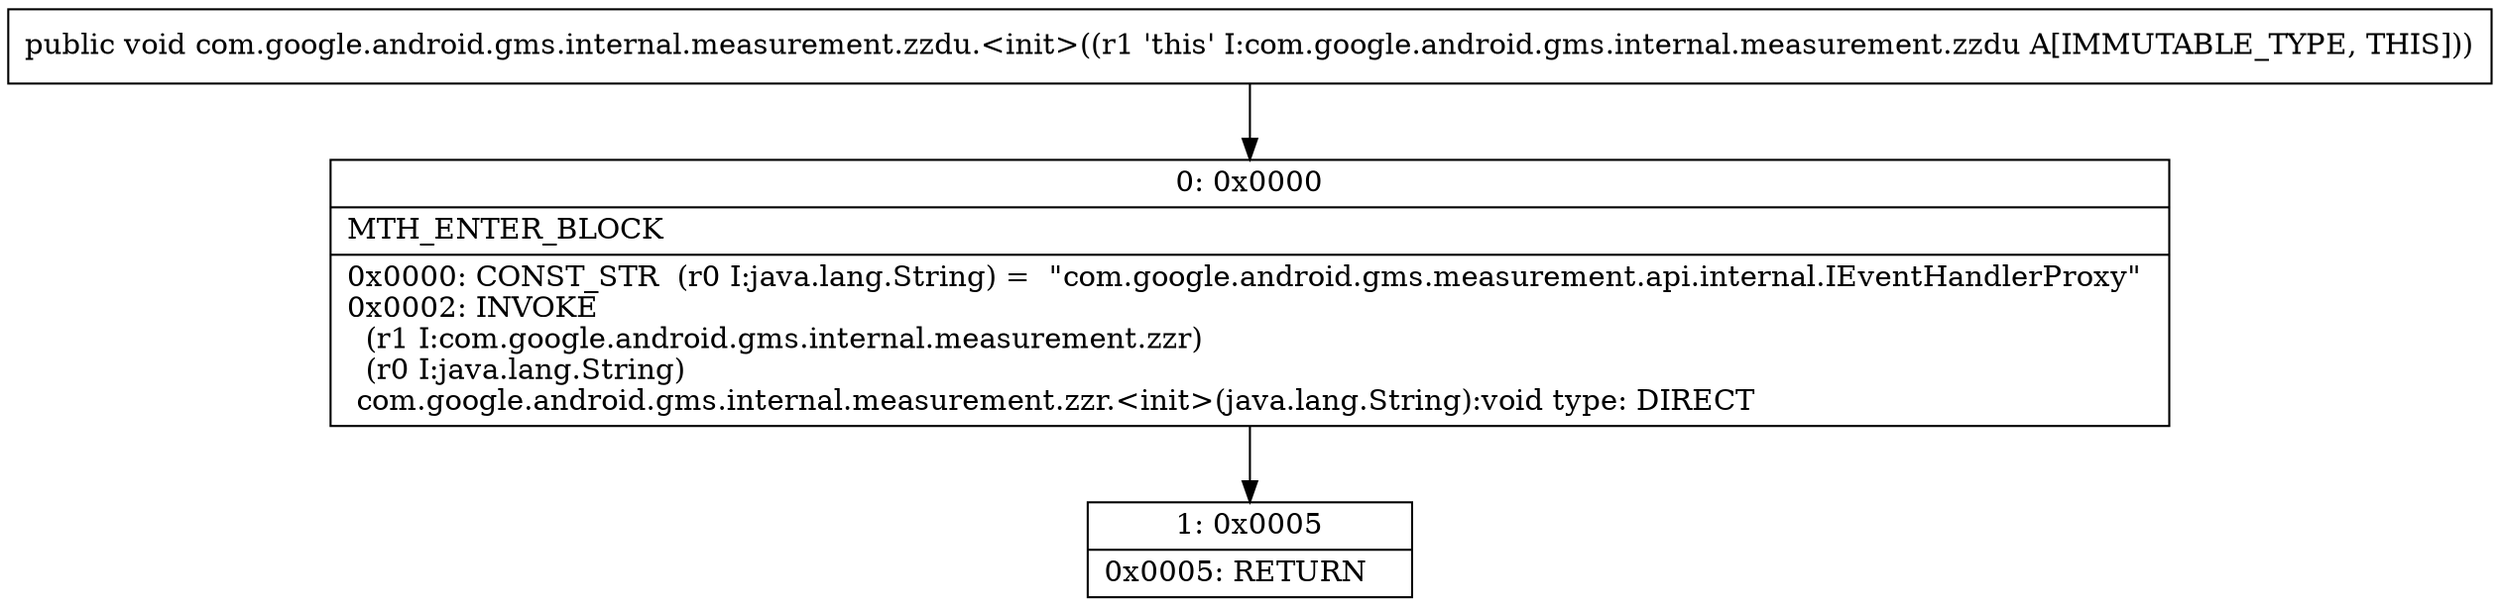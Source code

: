 digraph "CFG forcom.google.android.gms.internal.measurement.zzdu.\<init\>()V" {
Node_0 [shape=record,label="{0\:\ 0x0000|MTH_ENTER_BLOCK\l|0x0000: CONST_STR  (r0 I:java.lang.String) =  \"com.google.android.gms.measurement.api.internal.IEventHandlerProxy\" \l0x0002: INVOKE  \l  (r1 I:com.google.android.gms.internal.measurement.zzr)\l  (r0 I:java.lang.String)\l com.google.android.gms.internal.measurement.zzr.\<init\>(java.lang.String):void type: DIRECT \l}"];
Node_1 [shape=record,label="{1\:\ 0x0005|0x0005: RETURN   \l}"];
MethodNode[shape=record,label="{public void com.google.android.gms.internal.measurement.zzdu.\<init\>((r1 'this' I:com.google.android.gms.internal.measurement.zzdu A[IMMUTABLE_TYPE, THIS])) }"];
MethodNode -> Node_0;
Node_0 -> Node_1;
}

